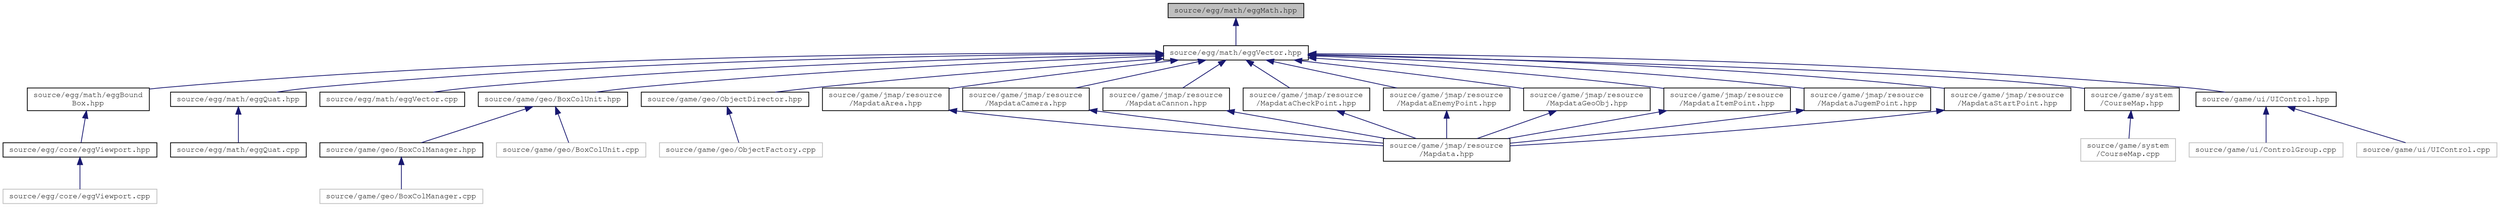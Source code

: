 digraph "source/egg/math/eggMath.hpp"
{
 // LATEX_PDF_SIZE
  edge [fontname="FreeMono",fontsize="10",labelfontname="FreeMono",labelfontsize="10"];
  node [fontname="FreeMono",fontsize="10",shape=record];
  Node1 [label="source/egg/math/eggMath.hpp",height=0.2,width=0.4,color="black", fillcolor="grey75", style="filled", fontcolor="black",tooltip="Provides a compile-time generic interface for performing basic math operations on a certain type."];
  Node1 -> Node2 [dir="back",color="midnightblue",fontsize="10",style="solid",fontname="FreeMono"];
  Node2 [label="source/egg/math/eggVector.hpp",height=0.2,width=0.4,color="black", fillcolor="white", style="filled",URL="$egg_vector_8hpp.html",tooltip="TODO."];
  Node2 -> Node3 [dir="back",color="midnightblue",fontsize="10",style="solid",fontname="FreeMono"];
  Node3 [label="source/egg/math/eggBound\lBox.hpp",height=0.2,width=0.4,color="black", fillcolor="white", style="filled",URL="$egg_bound_box_8hpp_source.html",tooltip=" "];
  Node3 -> Node4 [dir="back",color="midnightblue",fontsize="10",style="solid",fontname="FreeMono"];
  Node4 [label="source/egg/core/eggViewport.hpp",height=0.2,width=0.4,color="black", fillcolor="white", style="filled",URL="$egg_viewport_8hpp.html",tooltip="TODO."];
  Node4 -> Node5 [dir="back",color="midnightblue",fontsize="10",style="solid",fontname="FreeMono"];
  Node5 [label="source/egg/core/eggViewport.cpp",height=0.2,width=0.4,color="grey75", fillcolor="white", style="filled",tooltip=" "];
  Node2 -> Node6 [dir="back",color="midnightblue",fontsize="10",style="solid",fontname="FreeMono"];
  Node6 [label="source/egg/math/eggQuat.hpp",height=0.2,width=0.4,color="black", fillcolor="white", style="filled",URL="$egg_quat_8hpp.html",tooltip="TODO."];
  Node6 -> Node7 [dir="back",color="midnightblue",fontsize="10",style="solid",fontname="FreeMono"];
  Node7 [label="source/egg/math/eggQuat.cpp",height=0.2,width=0.4,color="black", fillcolor="white", style="filled",URL="$egg_quat_8cpp.html",tooltip="TODO."];
  Node2 -> Node8 [dir="back",color="midnightblue",fontsize="10",style="solid",fontname="FreeMono"];
  Node8 [label="source/egg/math/eggVector.cpp",height=0.2,width=0.4,color="black", fillcolor="white", style="filled",URL="$egg_vector_8cpp.html",tooltip="TODO."];
  Node2 -> Node9 [dir="back",color="midnightblue",fontsize="10",style="solid",fontname="FreeMono"];
  Node9 [label="source/game/geo/BoxColUnit.hpp",height=0.2,width=0.4,color="black", fillcolor="white", style="filled",URL="$_box_col_unit_8hpp_source.html",tooltip=" "];
  Node9 -> Node10 [dir="back",color="midnightblue",fontsize="10",style="solid",fontname="FreeMono"];
  Node10 [label="source/game/geo/BoxColManager.hpp",height=0.2,width=0.4,color="black", fillcolor="white", style="filled",URL="$_box_col_manager_8hpp_source.html",tooltip=" "];
  Node10 -> Node11 [dir="back",color="midnightblue",fontsize="10",style="solid",fontname="FreeMono"];
  Node11 [label="source/game/geo/BoxColManager.cpp",height=0.2,width=0.4,color="grey75", fillcolor="white", style="filled",tooltip=" "];
  Node9 -> Node12 [dir="back",color="midnightblue",fontsize="10",style="solid",fontname="FreeMono"];
  Node12 [label="source/game/geo/BoxColUnit.cpp",height=0.2,width=0.4,color="grey75", fillcolor="white", style="filled",tooltip=" "];
  Node2 -> Node13 [dir="back",color="midnightblue",fontsize="10",style="solid",fontname="FreeMono"];
  Node13 [label="source/game/geo/ObjectDirector.hpp",height=0.2,width=0.4,color="black", fillcolor="white", style="filled",URL="$_object_director_8hpp.html",tooltip="Manages the objects and related tables!"];
  Node13 -> Node14 [dir="back",color="midnightblue",fontsize="10",style="solid",fontname="FreeMono"];
  Node14 [label="source/game/geo/ObjectFactory.cpp",height=0.2,width=0.4,color="grey75", fillcolor="white", style="filled",tooltip=" "];
  Node2 -> Node15 [dir="back",color="midnightblue",fontsize="10",style="solid",fontname="FreeMono"];
  Node15 [label="source/game/jmap/resource\l/MapdataArea.hpp",height=0.2,width=0.4,color="black", fillcolor="white", style="filled",URL="$_mapdata_area_8hpp_source.html",tooltip=" "];
  Node15 -> Node16 [dir="back",color="midnightblue",fontsize="10",style="solid",fontname="FreeMono"];
  Node16 [label="source/game/jmap/resource\l/Mapdata.hpp",height=0.2,width=0.4,color="black", fillcolor="white", style="filled",URL="$_mapdata_8hpp_source.html",tooltip=" "];
  Node2 -> Node17 [dir="back",color="midnightblue",fontsize="10",style="solid",fontname="FreeMono"];
  Node17 [label="source/game/jmap/resource\l/MapdataCamera.hpp",height=0.2,width=0.4,color="black", fillcolor="white", style="filled",URL="$_mapdata_camera_8hpp_source.html",tooltip=" "];
  Node17 -> Node16 [dir="back",color="midnightblue",fontsize="10",style="solid",fontname="FreeMono"];
  Node2 -> Node18 [dir="back",color="midnightblue",fontsize="10",style="solid",fontname="FreeMono"];
  Node18 [label="source/game/jmap/resource\l/MapdataCannon.hpp",height=0.2,width=0.4,color="black", fillcolor="white", style="filled",URL="$_mapdata_cannon_8hpp_source.html",tooltip=" "];
  Node18 -> Node16 [dir="back",color="midnightblue",fontsize="10",style="solid",fontname="FreeMono"];
  Node2 -> Node19 [dir="back",color="midnightblue",fontsize="10",style="solid",fontname="FreeMono"];
  Node19 [label="source/game/jmap/resource\l/MapdataCheckPoint.hpp",height=0.2,width=0.4,color="black", fillcolor="white", style="filled",URL="$_mapdata_check_point_8hpp_source.html",tooltip=" "];
  Node19 -> Node16 [dir="back",color="midnightblue",fontsize="10",style="solid",fontname="FreeMono"];
  Node2 -> Node20 [dir="back",color="midnightblue",fontsize="10",style="solid",fontname="FreeMono"];
  Node20 [label="source/game/jmap/resource\l/MapdataEnemyPoint.hpp",height=0.2,width=0.4,color="black", fillcolor="white", style="filled",URL="$_mapdata_enemy_point_8hpp_source.html",tooltip=" "];
  Node20 -> Node16 [dir="back",color="midnightblue",fontsize="10",style="solid",fontname="FreeMono"];
  Node2 -> Node21 [dir="back",color="midnightblue",fontsize="10",style="solid",fontname="FreeMono"];
  Node21 [label="source/game/jmap/resource\l/MapdataGeoObj.hpp",height=0.2,width=0.4,color="black", fillcolor="white", style="filled",URL="$_mapdata_geo_obj_8hpp_source.html",tooltip=" "];
  Node21 -> Node16 [dir="back",color="midnightblue",fontsize="10",style="solid",fontname="FreeMono"];
  Node2 -> Node22 [dir="back",color="midnightblue",fontsize="10",style="solid",fontname="FreeMono"];
  Node22 [label="source/game/jmap/resource\l/MapdataItemPoint.hpp",height=0.2,width=0.4,color="black", fillcolor="white", style="filled",URL="$_mapdata_item_point_8hpp_source.html",tooltip=" "];
  Node22 -> Node16 [dir="back",color="midnightblue",fontsize="10",style="solid",fontname="FreeMono"];
  Node2 -> Node23 [dir="back",color="midnightblue",fontsize="10",style="solid",fontname="FreeMono"];
  Node23 [label="source/game/jmap/resource\l/MapdataJugemPoint.hpp",height=0.2,width=0.4,color="black", fillcolor="white", style="filled",URL="$_mapdata_jugem_point_8hpp_source.html",tooltip=" "];
  Node23 -> Node16 [dir="back",color="midnightblue",fontsize="10",style="solid",fontname="FreeMono"];
  Node2 -> Node24 [dir="back",color="midnightblue",fontsize="10",style="solid",fontname="FreeMono"];
  Node24 [label="source/game/jmap/resource\l/MapdataStartPoint.hpp",height=0.2,width=0.4,color="black", fillcolor="white", style="filled",URL="$_mapdata_start_point_8hpp_source.html",tooltip=" "];
  Node24 -> Node16 [dir="back",color="midnightblue",fontsize="10",style="solid",fontname="FreeMono"];
  Node2 -> Node25 [dir="back",color="midnightblue",fontsize="10",style="solid",fontname="FreeMono"];
  Node25 [label="source/game/system\l/CourseMap.hpp",height=0.2,width=0.4,color="black", fillcolor="white", style="filled",URL="$_course_map_8hpp_source.html",tooltip=" "];
  Node25 -> Node26 [dir="back",color="midnightblue",fontsize="10",style="solid",fontname="FreeMono"];
  Node26 [label="source/game/system\l/CourseMap.cpp",height=0.2,width=0.4,color="grey75", fillcolor="white", style="filled",tooltip=" "];
  Node2 -> Node27 [dir="back",color="midnightblue",fontsize="10",style="solid",fontname="FreeMono"];
  Node27 [label="source/game/ui/UIControl.hpp",height=0.2,width=0.4,color="black", fillcolor="white", style="filled",URL="$_u_i_control_8hpp_source.html",tooltip=" "];
  Node27 -> Node28 [dir="back",color="midnightblue",fontsize="10",style="solid",fontname="FreeMono"];
  Node28 [label="source/game/ui/ControlGroup.cpp",height=0.2,width=0.4,color="grey75", fillcolor="white", style="filled",tooltip=" "];
  Node27 -> Node29 [dir="back",color="midnightblue",fontsize="10",style="solid",fontname="FreeMono"];
  Node29 [label="source/game/ui/UIControl.cpp",height=0.2,width=0.4,color="grey75", fillcolor="white", style="filled",tooltip=" "];
}
